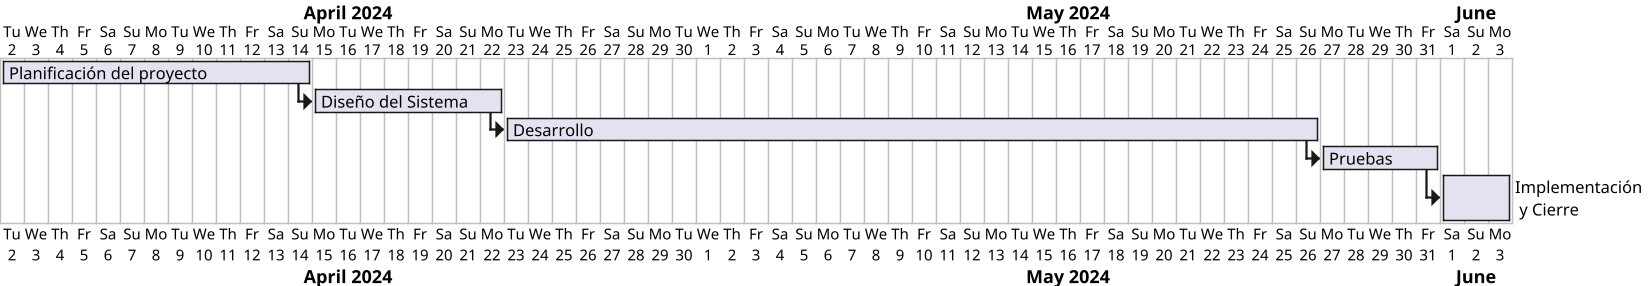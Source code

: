 @startgantt
scale 1.5
Project starts the 2024-04-02
[Planificación del proyecto] as [Plan] lasts 13 days
[Diseño del Sistema] as [Diseño] lasts 8 days
[Desarrollo] lasts 34 days
[Pruebas] lasts 5 days
[Implementación \n y Cierre] as [Cierre] lasts 3 days

[Diseño] starts at [Plan]'s end
[Desarrollo] starts at [Diseño]'s end
[Pruebas] starts at [Desarrollo]'s end
[Cierre] starts at [Pruebas]'s end
@endgantt

